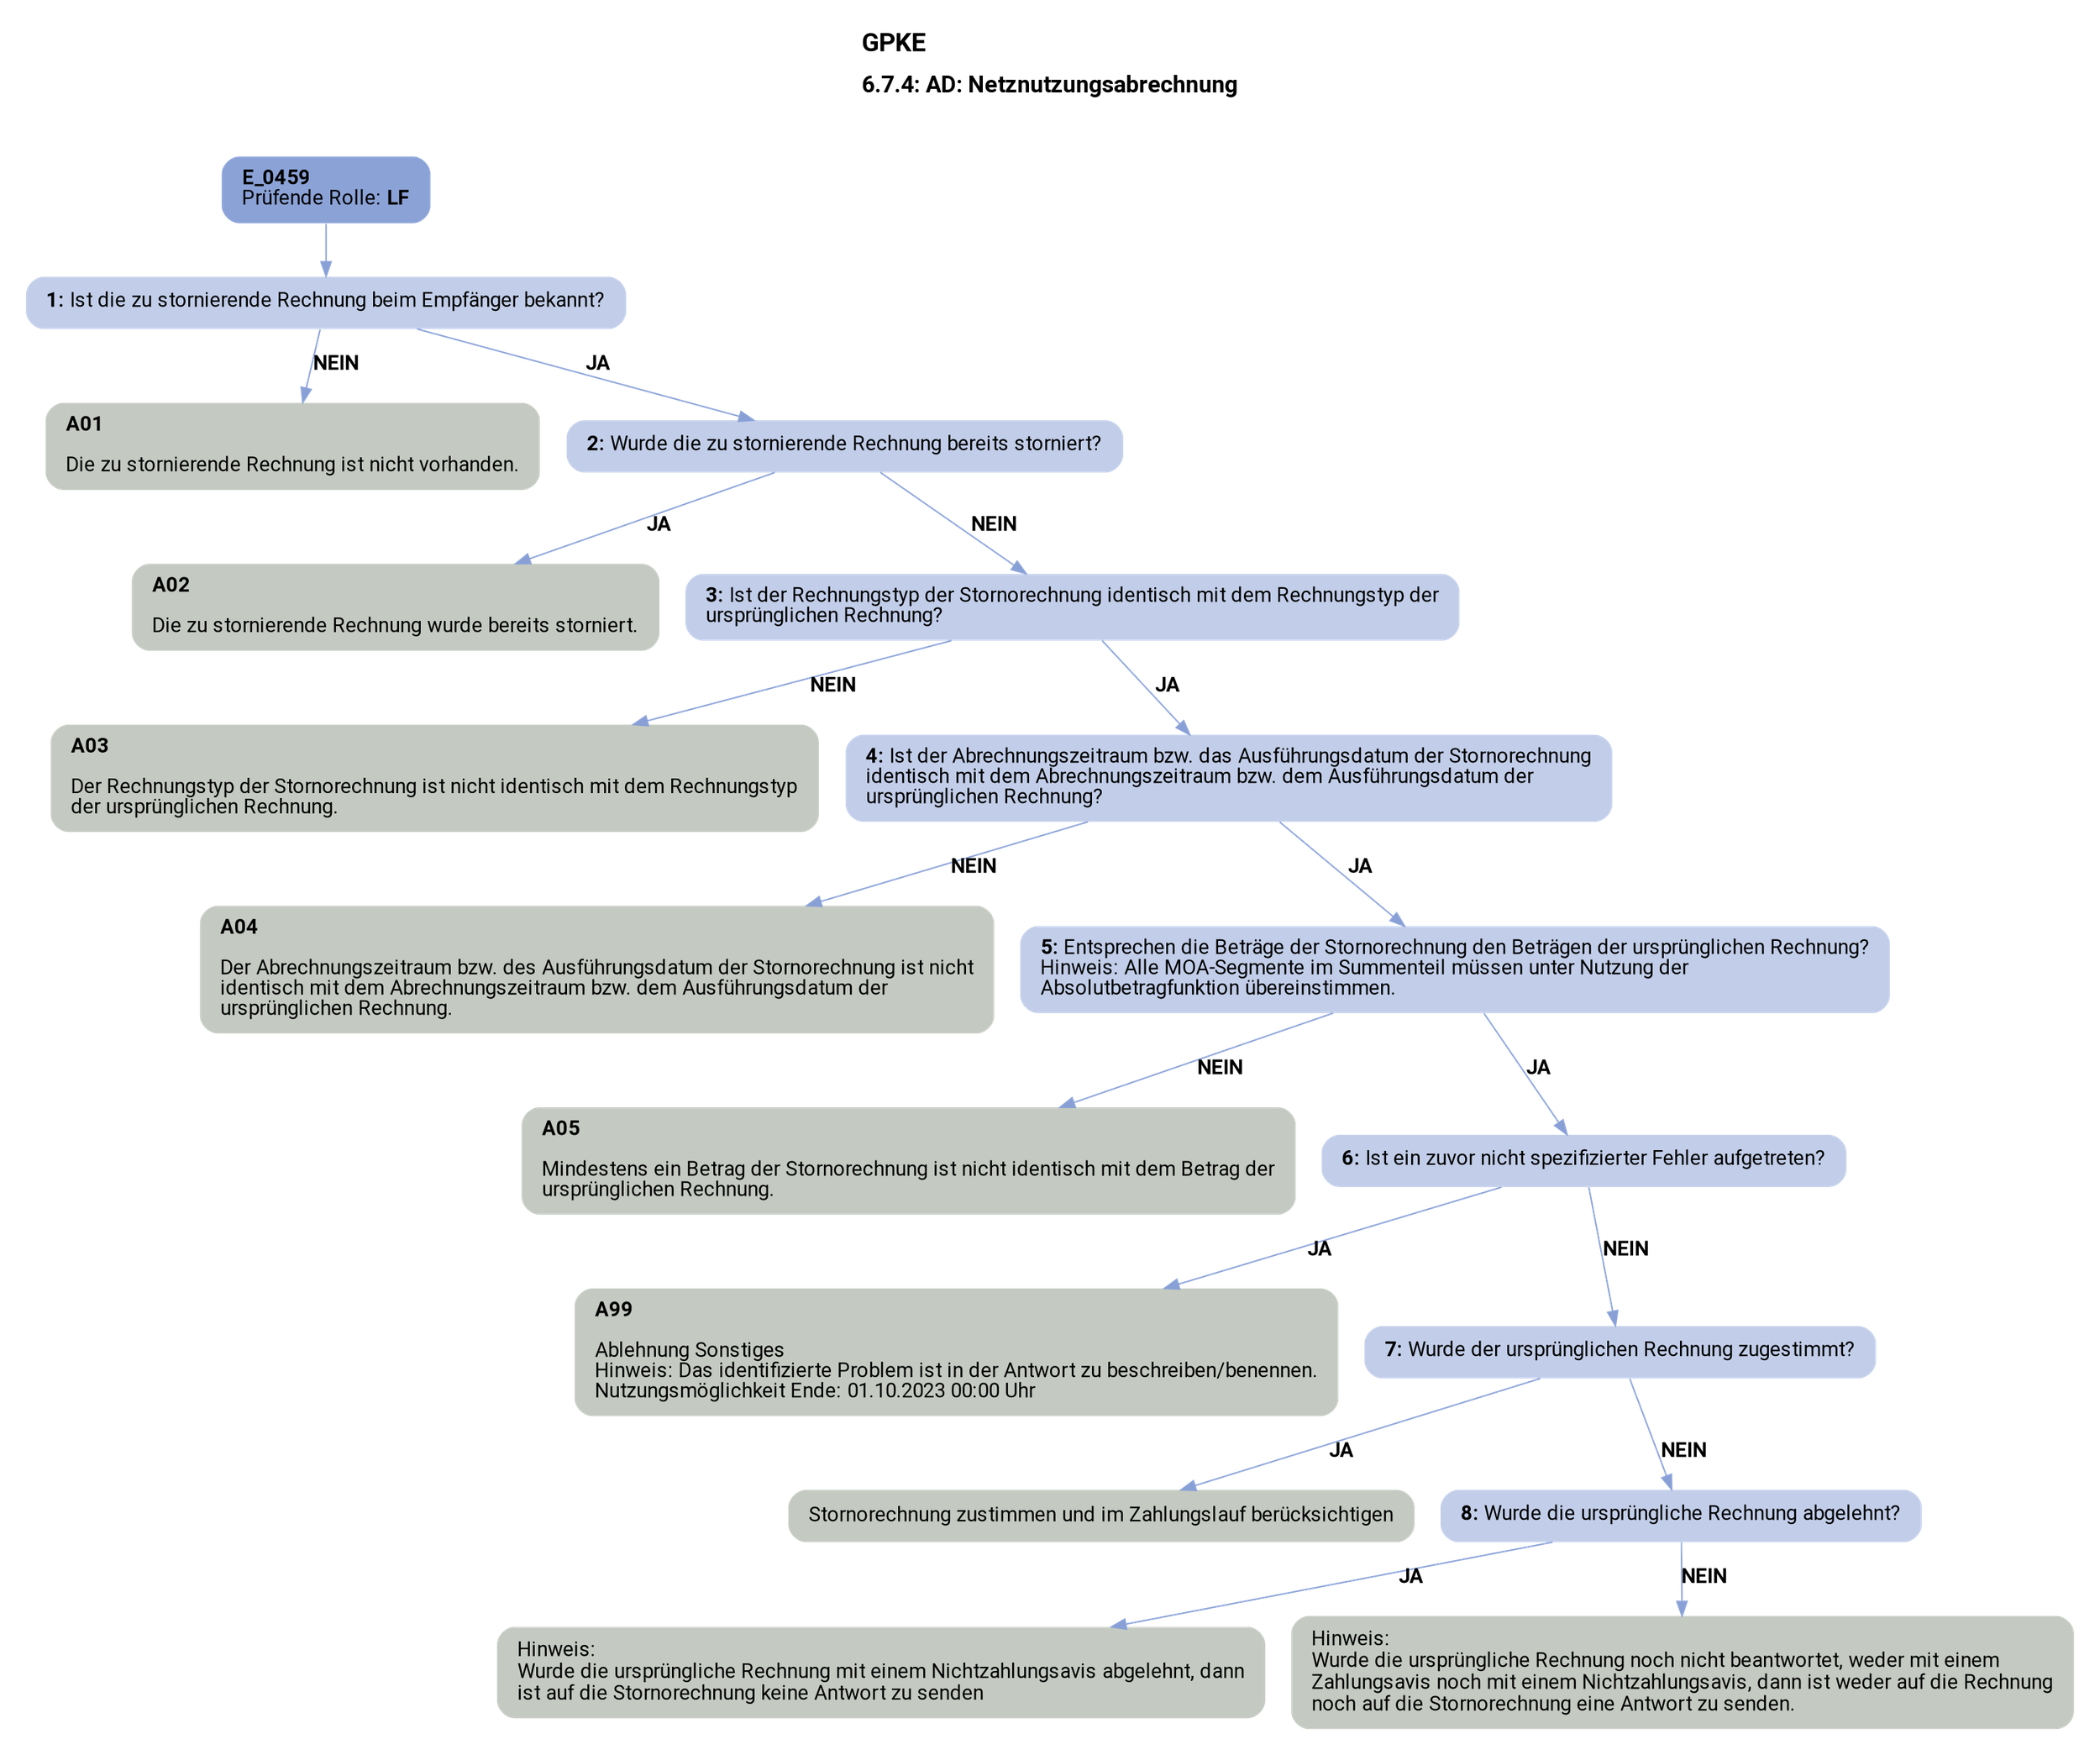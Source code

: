 digraph D {
    labelloc="t";
    label=<<B><FONT POINT-SIZE="18">GPKE</FONT></B><BR align="left"/><BR/><B><FONT POINT-SIZE="16">6.7.4: AD: Netznutzungsabrechnung</FONT></B><BR align="left"/><BR/><BR/><BR/>>;
    ratio="compress";
    concentrate=true;
    pack=true;
    rankdir=TB;
    packmode="array";
    size="20,20";
    fontsize=12;
    pad=0.25;
    "Start" [margin="0.2,0.12", shape=box, style="filled,rounded", penwidth=0.0, fillcolor="#8ba2d7", label=<<B>E_0459</B><BR align="left"/><FONT>Prüfende Rolle: <B>LF</B></FONT><BR align="center"/>>, fontname="Roboto, sans-serif"];
    "1" [margin="0.2,0.12", shape=box, style="filled,rounded", penwidth=0.0, fillcolor="#c2cee9", label=<<B>1: </B>Ist die zu stornierende Rechnung beim Empfänger bekannt?<BR align="left"/>>, fontname="Roboto, sans-serif"];
    "A01" [margin="0.2,0.12", shape=box, style="filled,rounded", penwidth=0.0, fillcolor="#c4cac1", label=<<B>A01</B><BR align="left"/><BR align="left"/><FONT>Die zu stornierende Rechnung ist nicht vorhanden.<BR align="left"/></FONT>>, fontname="Roboto, sans-serif"];
    "2" [margin="0.2,0.12", shape=box, style="filled,rounded", penwidth=0.0, fillcolor="#c2cee9", label=<<B>2: </B>Wurde die zu stornierende Rechnung bereits storniert?<BR align="left"/>>, fontname="Roboto, sans-serif"];
    "A02" [margin="0.2,0.12", shape=box, style="filled,rounded", penwidth=0.0, fillcolor="#c4cac1", label=<<B>A02</B><BR align="left"/><BR align="left"/><FONT>Die zu stornierende Rechnung wurde bereits storniert.<BR align="left"/></FONT>>, fontname="Roboto, sans-serif"];
    "3" [margin="0.2,0.12", shape=box, style="filled,rounded", penwidth=0.0, fillcolor="#c2cee9", label=<<B>3: </B>Ist der Rechnungstyp der Stornorechnung identisch mit dem Rechnungstyp der<BR align="left"/>ursprünglichen Rechnung?<BR align="left"/>>, fontname="Roboto, sans-serif"];
    "A03" [margin="0.2,0.12", shape=box, style="filled,rounded", penwidth=0.0, fillcolor="#c4cac1", label=<<B>A03</B><BR align="left"/><BR align="left"/><FONT>Der Rechnungstyp der Stornorechnung ist nicht identisch mit dem Rechnungstyp<BR align="left"/>der ursprünglichen Rechnung.<BR align="left"/></FONT>>, fontname="Roboto, sans-serif"];
    "4" [margin="0.2,0.12", shape=box, style="filled,rounded", penwidth=0.0, fillcolor="#c2cee9", label=<<B>4: </B>Ist der Abrechnungszeitraum bzw. das Ausführungsdatum der Stornorechnung<BR align="left"/>identisch mit dem Abrechnungszeitraum bzw. dem Ausführungsdatum der<BR align="left"/>ursprünglichen Rechnung?<BR align="left"/>>, fontname="Roboto, sans-serif"];
    "A04" [margin="0.2,0.12", shape=box, style="filled,rounded", penwidth=0.0, fillcolor="#c4cac1", label=<<B>A04</B><BR align="left"/><BR align="left"/><FONT>Der Abrechnungszeitraum bzw. des Ausführungsdatum der Stornorechnung ist nicht<BR align="left"/>identisch mit dem Abrechnungszeitraum bzw. dem Ausführungsdatum der<BR align="left"/>ursprünglichen Rechnung.<BR align="left"/></FONT>>, fontname="Roboto, sans-serif"];
    "5" [margin="0.2,0.12", shape=box, style="filled,rounded", penwidth=0.0, fillcolor="#c2cee9", label=<<B>5: </B>Entsprechen die Beträge der Stornorechnung den Beträgen der ursprünglichen Rechnung?<BR align="left"/>Hinweis: Alle MOA-Segmente im Summenteil müssen unter Nutzung der<BR align="left"/>Absolutbetragfunktion übereinstimmen.<BR align="left"/>>, fontname="Roboto, sans-serif"];
    "A05" [margin="0.2,0.12", shape=box, style="filled,rounded", penwidth=0.0, fillcolor="#c4cac1", label=<<B>A05</B><BR align="left"/><BR align="left"/><FONT>Mindestens ein Betrag der Stornorechnung ist nicht identisch mit dem Betrag der<BR align="left"/>ursprünglichen Rechnung.<BR align="left"/></FONT>>, fontname="Roboto, sans-serif"];
    "6" [margin="0.2,0.12", shape=box, style="filled,rounded", penwidth=0.0, fillcolor="#c2cee9", label=<<B>6: </B>Ist ein zuvor nicht spezifizierter Fehler aufgetreten?<BR align="left"/>>, fontname="Roboto, sans-serif"];
    "A99" [margin="0.2,0.12", shape=box, style="filled,rounded", penwidth=0.0, fillcolor="#c4cac1", label=<<B>A99</B><BR align="left"/><BR align="left"/><FONT>Ablehnung Sonstiges<BR align="left"/>Hinweis: Das identifizierte Problem ist in der Antwort zu beschreiben/benennen.<BR align="left"/>Nutzungsmöglichkeit Ende: 01.10.2023 00:00 Uhr<BR align="left"/></FONT>>, fontname="Roboto, sans-serif"];
    "7" [margin="0.2,0.12", shape=box, style="filled,rounded", penwidth=0.0, fillcolor="#c2cee9", label=<<B>7: </B>Wurde der ursprünglichen Rechnung zugestimmt?<BR align="left"/>>, fontname="Roboto, sans-serif"];
    "Stornorechnung zustimmen und im Zahlungslauf berücksichtigen" [margin="0.2,0.12", shape=box, style="filled,rounded", penwidth=0.0, fillcolor="#c4cac1", label=<<FONT>Stornorechnung zustimmen und im Zahlungslauf berücksichtigen<BR align="left"/></FONT>>, fontname="Roboto, sans-serif"];
    "8" [margin="0.2,0.12", shape=box, style="filled,rounded", penwidth=0.0, fillcolor="#c2cee9", label=<<B>8: </B>Wurde die ursprüngliche Rechnung abgelehnt?<BR align="left"/>>, fontname="Roboto, sans-serif"];
    "Hinweis: 
Wurde die ursprüngliche Rechnung mit einem Nichtzahlungsavis abgelehnt, dann ist auf die Stornorechnung keine Antwort zu senden" [margin="0.2,0.12", shape=box, style="filled,rounded", penwidth=0.0, fillcolor="#c4cac1", label=<<FONT>Hinweis:<BR align="left"/>Wurde die ursprüngliche Rechnung mit einem Nichtzahlungsavis abgelehnt, dann<BR align="left"/>ist auf die Stornorechnung keine Antwort zu senden<BR align="left"/></FONT>>, fontname="Roboto, sans-serif"];
    "Hinweis: 
Wurde die ursprüngliche Rechnung noch nicht beantwortet, weder mit einem Zahlungsavis noch mit einem Nichtzahlungsavis, dann ist weder auf die Rechnung noch auf die Stornorechnung eine Antwort zu senden." [margin="0.2,0.12", shape=box, style="filled,rounded", penwidth=0.0, fillcolor="#c4cac1", label=<<FONT>Hinweis:<BR align="left"/>Wurde die ursprüngliche Rechnung noch nicht beantwortet, weder mit einem<BR align="left"/>Zahlungsavis noch mit einem Nichtzahlungsavis, dann ist weder auf die Rechnung<BR align="left"/>noch auf die Stornorechnung eine Antwort zu senden.<BR align="left"/></FONT>>, fontname="Roboto, sans-serif"];

    "Start" -> "1" [color="#88a0d6"];
    "1" -> "A01" [label=<<B>NEIN</B>>, color="#88a0d6", fontname="Roboto, sans-serif"];
    "1" -> "2" [label=<<B>JA</B>>, color="#88a0d6", fontname="Roboto, sans-serif"];
    "2" -> "A02" [label=<<B>JA</B>>, color="#88a0d6", fontname="Roboto, sans-serif"];
    "2" -> "3" [label=<<B>NEIN</B>>, color="#88a0d6", fontname="Roboto, sans-serif"];
    "3" -> "A03" [label=<<B>NEIN</B>>, color="#88a0d6", fontname="Roboto, sans-serif"];
    "3" -> "4" [label=<<B>JA</B>>, color="#88a0d6", fontname="Roboto, sans-serif"];
    "4" -> "A04" [label=<<B>NEIN</B>>, color="#88a0d6", fontname="Roboto, sans-serif"];
    "4" -> "5" [label=<<B>JA</B>>, color="#88a0d6", fontname="Roboto, sans-serif"];
    "5" -> "A05" [label=<<B>NEIN</B>>, color="#88a0d6", fontname="Roboto, sans-serif"];
    "5" -> "6" [label=<<B>JA</B>>, color="#88a0d6", fontname="Roboto, sans-serif"];
    "6" -> "A99" [label=<<B>JA</B>>, color="#88a0d6", fontname="Roboto, sans-serif"];
    "6" -> "7" [label=<<B>NEIN</B>>, color="#88a0d6", fontname="Roboto, sans-serif"];
    "7" -> "Stornorechnung zustimmen und im Zahlungslauf berücksichtigen" [label=<<B>JA</B>>, color="#88a0d6", fontname="Roboto, sans-serif"];
    "7" -> "8" [label=<<B>NEIN</B>>, color="#88a0d6", fontname="Roboto, sans-serif"];
    "8" -> "Hinweis: 
Wurde die ursprüngliche Rechnung mit einem Nichtzahlungsavis abgelehnt, dann ist auf die Stornorechnung keine Antwort zu senden" [label=<<B>JA</B>>, color="#88a0d6", fontname="Roboto, sans-serif"];
    "8" -> "Hinweis: 
Wurde die ursprüngliche Rechnung noch nicht beantwortet, weder mit einem Zahlungsavis noch mit einem Nichtzahlungsavis, dann ist weder auf die Rechnung noch auf die Stornorechnung eine Antwort zu senden." [label=<<B>NEIN</B>>, color="#88a0d6", fontname="Roboto, sans-serif"];

    bgcolor="transparent";
fontname="Roboto, sans-serif";
}
